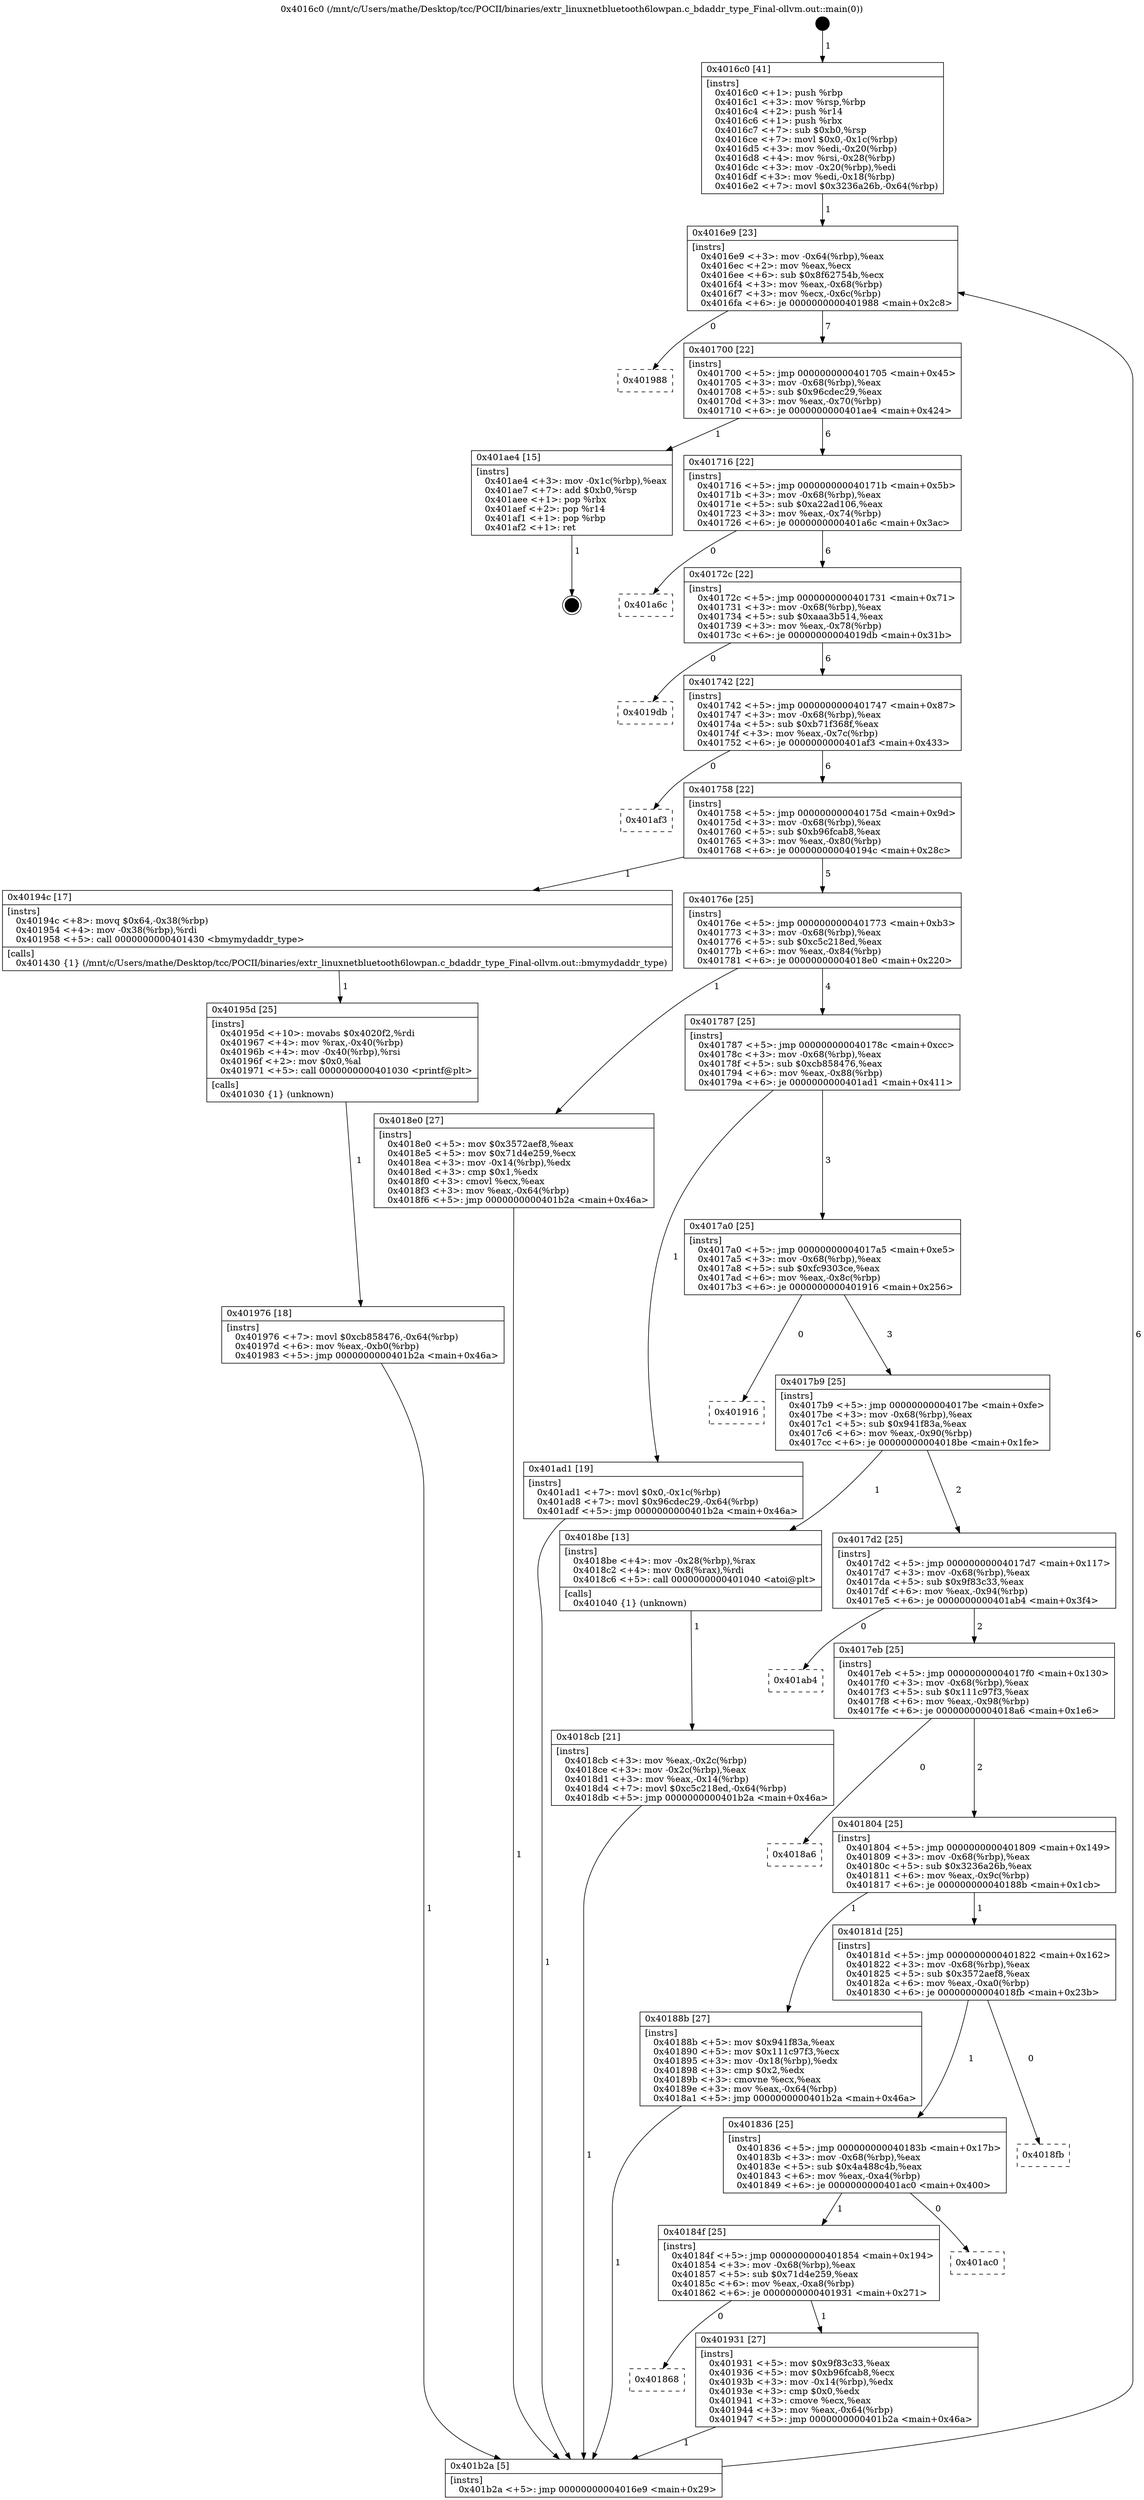 digraph "0x4016c0" {
  label = "0x4016c0 (/mnt/c/Users/mathe/Desktop/tcc/POCII/binaries/extr_linuxnetbluetooth6lowpan.c_bdaddr_type_Final-ollvm.out::main(0))"
  labelloc = "t"
  node[shape=record]

  Entry [label="",width=0.3,height=0.3,shape=circle,fillcolor=black,style=filled]
  "0x4016e9" [label="{
     0x4016e9 [23]\l
     | [instrs]\l
     &nbsp;&nbsp;0x4016e9 \<+3\>: mov -0x64(%rbp),%eax\l
     &nbsp;&nbsp;0x4016ec \<+2\>: mov %eax,%ecx\l
     &nbsp;&nbsp;0x4016ee \<+6\>: sub $0x8f62754b,%ecx\l
     &nbsp;&nbsp;0x4016f4 \<+3\>: mov %eax,-0x68(%rbp)\l
     &nbsp;&nbsp;0x4016f7 \<+3\>: mov %ecx,-0x6c(%rbp)\l
     &nbsp;&nbsp;0x4016fa \<+6\>: je 0000000000401988 \<main+0x2c8\>\l
  }"]
  "0x401988" [label="{
     0x401988\l
  }", style=dashed]
  "0x401700" [label="{
     0x401700 [22]\l
     | [instrs]\l
     &nbsp;&nbsp;0x401700 \<+5\>: jmp 0000000000401705 \<main+0x45\>\l
     &nbsp;&nbsp;0x401705 \<+3\>: mov -0x68(%rbp),%eax\l
     &nbsp;&nbsp;0x401708 \<+5\>: sub $0x96cdec29,%eax\l
     &nbsp;&nbsp;0x40170d \<+3\>: mov %eax,-0x70(%rbp)\l
     &nbsp;&nbsp;0x401710 \<+6\>: je 0000000000401ae4 \<main+0x424\>\l
  }"]
  Exit [label="",width=0.3,height=0.3,shape=circle,fillcolor=black,style=filled,peripheries=2]
  "0x401ae4" [label="{
     0x401ae4 [15]\l
     | [instrs]\l
     &nbsp;&nbsp;0x401ae4 \<+3\>: mov -0x1c(%rbp),%eax\l
     &nbsp;&nbsp;0x401ae7 \<+7\>: add $0xb0,%rsp\l
     &nbsp;&nbsp;0x401aee \<+1\>: pop %rbx\l
     &nbsp;&nbsp;0x401aef \<+2\>: pop %r14\l
     &nbsp;&nbsp;0x401af1 \<+1\>: pop %rbp\l
     &nbsp;&nbsp;0x401af2 \<+1\>: ret\l
  }"]
  "0x401716" [label="{
     0x401716 [22]\l
     | [instrs]\l
     &nbsp;&nbsp;0x401716 \<+5\>: jmp 000000000040171b \<main+0x5b\>\l
     &nbsp;&nbsp;0x40171b \<+3\>: mov -0x68(%rbp),%eax\l
     &nbsp;&nbsp;0x40171e \<+5\>: sub $0xa22ad106,%eax\l
     &nbsp;&nbsp;0x401723 \<+3\>: mov %eax,-0x74(%rbp)\l
     &nbsp;&nbsp;0x401726 \<+6\>: je 0000000000401a6c \<main+0x3ac\>\l
  }"]
  "0x401976" [label="{
     0x401976 [18]\l
     | [instrs]\l
     &nbsp;&nbsp;0x401976 \<+7\>: movl $0xcb858476,-0x64(%rbp)\l
     &nbsp;&nbsp;0x40197d \<+6\>: mov %eax,-0xb0(%rbp)\l
     &nbsp;&nbsp;0x401983 \<+5\>: jmp 0000000000401b2a \<main+0x46a\>\l
  }"]
  "0x401a6c" [label="{
     0x401a6c\l
  }", style=dashed]
  "0x40172c" [label="{
     0x40172c [22]\l
     | [instrs]\l
     &nbsp;&nbsp;0x40172c \<+5\>: jmp 0000000000401731 \<main+0x71\>\l
     &nbsp;&nbsp;0x401731 \<+3\>: mov -0x68(%rbp),%eax\l
     &nbsp;&nbsp;0x401734 \<+5\>: sub $0xaaa3b514,%eax\l
     &nbsp;&nbsp;0x401739 \<+3\>: mov %eax,-0x78(%rbp)\l
     &nbsp;&nbsp;0x40173c \<+6\>: je 00000000004019db \<main+0x31b\>\l
  }"]
  "0x40195d" [label="{
     0x40195d [25]\l
     | [instrs]\l
     &nbsp;&nbsp;0x40195d \<+10\>: movabs $0x4020f2,%rdi\l
     &nbsp;&nbsp;0x401967 \<+4\>: mov %rax,-0x40(%rbp)\l
     &nbsp;&nbsp;0x40196b \<+4\>: mov -0x40(%rbp),%rsi\l
     &nbsp;&nbsp;0x40196f \<+2\>: mov $0x0,%al\l
     &nbsp;&nbsp;0x401971 \<+5\>: call 0000000000401030 \<printf@plt\>\l
     | [calls]\l
     &nbsp;&nbsp;0x401030 \{1\} (unknown)\l
  }"]
  "0x4019db" [label="{
     0x4019db\l
  }", style=dashed]
  "0x401742" [label="{
     0x401742 [22]\l
     | [instrs]\l
     &nbsp;&nbsp;0x401742 \<+5\>: jmp 0000000000401747 \<main+0x87\>\l
     &nbsp;&nbsp;0x401747 \<+3\>: mov -0x68(%rbp),%eax\l
     &nbsp;&nbsp;0x40174a \<+5\>: sub $0xb71f368f,%eax\l
     &nbsp;&nbsp;0x40174f \<+3\>: mov %eax,-0x7c(%rbp)\l
     &nbsp;&nbsp;0x401752 \<+6\>: je 0000000000401af3 \<main+0x433\>\l
  }"]
  "0x401868" [label="{
     0x401868\l
  }", style=dashed]
  "0x401af3" [label="{
     0x401af3\l
  }", style=dashed]
  "0x401758" [label="{
     0x401758 [22]\l
     | [instrs]\l
     &nbsp;&nbsp;0x401758 \<+5\>: jmp 000000000040175d \<main+0x9d\>\l
     &nbsp;&nbsp;0x40175d \<+3\>: mov -0x68(%rbp),%eax\l
     &nbsp;&nbsp;0x401760 \<+5\>: sub $0xb96fcab8,%eax\l
     &nbsp;&nbsp;0x401765 \<+3\>: mov %eax,-0x80(%rbp)\l
     &nbsp;&nbsp;0x401768 \<+6\>: je 000000000040194c \<main+0x28c\>\l
  }"]
  "0x401931" [label="{
     0x401931 [27]\l
     | [instrs]\l
     &nbsp;&nbsp;0x401931 \<+5\>: mov $0x9f83c33,%eax\l
     &nbsp;&nbsp;0x401936 \<+5\>: mov $0xb96fcab8,%ecx\l
     &nbsp;&nbsp;0x40193b \<+3\>: mov -0x14(%rbp),%edx\l
     &nbsp;&nbsp;0x40193e \<+3\>: cmp $0x0,%edx\l
     &nbsp;&nbsp;0x401941 \<+3\>: cmove %ecx,%eax\l
     &nbsp;&nbsp;0x401944 \<+3\>: mov %eax,-0x64(%rbp)\l
     &nbsp;&nbsp;0x401947 \<+5\>: jmp 0000000000401b2a \<main+0x46a\>\l
  }"]
  "0x40194c" [label="{
     0x40194c [17]\l
     | [instrs]\l
     &nbsp;&nbsp;0x40194c \<+8\>: movq $0x64,-0x38(%rbp)\l
     &nbsp;&nbsp;0x401954 \<+4\>: mov -0x38(%rbp),%rdi\l
     &nbsp;&nbsp;0x401958 \<+5\>: call 0000000000401430 \<bmymydaddr_type\>\l
     | [calls]\l
     &nbsp;&nbsp;0x401430 \{1\} (/mnt/c/Users/mathe/Desktop/tcc/POCII/binaries/extr_linuxnetbluetooth6lowpan.c_bdaddr_type_Final-ollvm.out::bmymydaddr_type)\l
  }"]
  "0x40176e" [label="{
     0x40176e [25]\l
     | [instrs]\l
     &nbsp;&nbsp;0x40176e \<+5\>: jmp 0000000000401773 \<main+0xb3\>\l
     &nbsp;&nbsp;0x401773 \<+3\>: mov -0x68(%rbp),%eax\l
     &nbsp;&nbsp;0x401776 \<+5\>: sub $0xc5c218ed,%eax\l
     &nbsp;&nbsp;0x40177b \<+6\>: mov %eax,-0x84(%rbp)\l
     &nbsp;&nbsp;0x401781 \<+6\>: je 00000000004018e0 \<main+0x220\>\l
  }"]
  "0x40184f" [label="{
     0x40184f [25]\l
     | [instrs]\l
     &nbsp;&nbsp;0x40184f \<+5\>: jmp 0000000000401854 \<main+0x194\>\l
     &nbsp;&nbsp;0x401854 \<+3\>: mov -0x68(%rbp),%eax\l
     &nbsp;&nbsp;0x401857 \<+5\>: sub $0x71d4e259,%eax\l
     &nbsp;&nbsp;0x40185c \<+6\>: mov %eax,-0xa8(%rbp)\l
     &nbsp;&nbsp;0x401862 \<+6\>: je 0000000000401931 \<main+0x271\>\l
  }"]
  "0x4018e0" [label="{
     0x4018e0 [27]\l
     | [instrs]\l
     &nbsp;&nbsp;0x4018e0 \<+5\>: mov $0x3572aef8,%eax\l
     &nbsp;&nbsp;0x4018e5 \<+5\>: mov $0x71d4e259,%ecx\l
     &nbsp;&nbsp;0x4018ea \<+3\>: mov -0x14(%rbp),%edx\l
     &nbsp;&nbsp;0x4018ed \<+3\>: cmp $0x1,%edx\l
     &nbsp;&nbsp;0x4018f0 \<+3\>: cmovl %ecx,%eax\l
     &nbsp;&nbsp;0x4018f3 \<+3\>: mov %eax,-0x64(%rbp)\l
     &nbsp;&nbsp;0x4018f6 \<+5\>: jmp 0000000000401b2a \<main+0x46a\>\l
  }"]
  "0x401787" [label="{
     0x401787 [25]\l
     | [instrs]\l
     &nbsp;&nbsp;0x401787 \<+5\>: jmp 000000000040178c \<main+0xcc\>\l
     &nbsp;&nbsp;0x40178c \<+3\>: mov -0x68(%rbp),%eax\l
     &nbsp;&nbsp;0x40178f \<+5\>: sub $0xcb858476,%eax\l
     &nbsp;&nbsp;0x401794 \<+6\>: mov %eax,-0x88(%rbp)\l
     &nbsp;&nbsp;0x40179a \<+6\>: je 0000000000401ad1 \<main+0x411\>\l
  }"]
  "0x401ac0" [label="{
     0x401ac0\l
  }", style=dashed]
  "0x401ad1" [label="{
     0x401ad1 [19]\l
     | [instrs]\l
     &nbsp;&nbsp;0x401ad1 \<+7\>: movl $0x0,-0x1c(%rbp)\l
     &nbsp;&nbsp;0x401ad8 \<+7\>: movl $0x96cdec29,-0x64(%rbp)\l
     &nbsp;&nbsp;0x401adf \<+5\>: jmp 0000000000401b2a \<main+0x46a\>\l
  }"]
  "0x4017a0" [label="{
     0x4017a0 [25]\l
     | [instrs]\l
     &nbsp;&nbsp;0x4017a0 \<+5\>: jmp 00000000004017a5 \<main+0xe5\>\l
     &nbsp;&nbsp;0x4017a5 \<+3\>: mov -0x68(%rbp),%eax\l
     &nbsp;&nbsp;0x4017a8 \<+5\>: sub $0xfc9303ce,%eax\l
     &nbsp;&nbsp;0x4017ad \<+6\>: mov %eax,-0x8c(%rbp)\l
     &nbsp;&nbsp;0x4017b3 \<+6\>: je 0000000000401916 \<main+0x256\>\l
  }"]
  "0x401836" [label="{
     0x401836 [25]\l
     | [instrs]\l
     &nbsp;&nbsp;0x401836 \<+5\>: jmp 000000000040183b \<main+0x17b\>\l
     &nbsp;&nbsp;0x40183b \<+3\>: mov -0x68(%rbp),%eax\l
     &nbsp;&nbsp;0x40183e \<+5\>: sub $0x4a488c4b,%eax\l
     &nbsp;&nbsp;0x401843 \<+6\>: mov %eax,-0xa4(%rbp)\l
     &nbsp;&nbsp;0x401849 \<+6\>: je 0000000000401ac0 \<main+0x400\>\l
  }"]
  "0x401916" [label="{
     0x401916\l
  }", style=dashed]
  "0x4017b9" [label="{
     0x4017b9 [25]\l
     | [instrs]\l
     &nbsp;&nbsp;0x4017b9 \<+5\>: jmp 00000000004017be \<main+0xfe\>\l
     &nbsp;&nbsp;0x4017be \<+3\>: mov -0x68(%rbp),%eax\l
     &nbsp;&nbsp;0x4017c1 \<+5\>: sub $0x941f83a,%eax\l
     &nbsp;&nbsp;0x4017c6 \<+6\>: mov %eax,-0x90(%rbp)\l
     &nbsp;&nbsp;0x4017cc \<+6\>: je 00000000004018be \<main+0x1fe\>\l
  }"]
  "0x4018fb" [label="{
     0x4018fb\l
  }", style=dashed]
  "0x4018be" [label="{
     0x4018be [13]\l
     | [instrs]\l
     &nbsp;&nbsp;0x4018be \<+4\>: mov -0x28(%rbp),%rax\l
     &nbsp;&nbsp;0x4018c2 \<+4\>: mov 0x8(%rax),%rdi\l
     &nbsp;&nbsp;0x4018c6 \<+5\>: call 0000000000401040 \<atoi@plt\>\l
     | [calls]\l
     &nbsp;&nbsp;0x401040 \{1\} (unknown)\l
  }"]
  "0x4017d2" [label="{
     0x4017d2 [25]\l
     | [instrs]\l
     &nbsp;&nbsp;0x4017d2 \<+5\>: jmp 00000000004017d7 \<main+0x117\>\l
     &nbsp;&nbsp;0x4017d7 \<+3\>: mov -0x68(%rbp),%eax\l
     &nbsp;&nbsp;0x4017da \<+5\>: sub $0x9f83c33,%eax\l
     &nbsp;&nbsp;0x4017df \<+6\>: mov %eax,-0x94(%rbp)\l
     &nbsp;&nbsp;0x4017e5 \<+6\>: je 0000000000401ab4 \<main+0x3f4\>\l
  }"]
  "0x4018cb" [label="{
     0x4018cb [21]\l
     | [instrs]\l
     &nbsp;&nbsp;0x4018cb \<+3\>: mov %eax,-0x2c(%rbp)\l
     &nbsp;&nbsp;0x4018ce \<+3\>: mov -0x2c(%rbp),%eax\l
     &nbsp;&nbsp;0x4018d1 \<+3\>: mov %eax,-0x14(%rbp)\l
     &nbsp;&nbsp;0x4018d4 \<+7\>: movl $0xc5c218ed,-0x64(%rbp)\l
     &nbsp;&nbsp;0x4018db \<+5\>: jmp 0000000000401b2a \<main+0x46a\>\l
  }"]
  "0x401ab4" [label="{
     0x401ab4\l
  }", style=dashed]
  "0x4017eb" [label="{
     0x4017eb [25]\l
     | [instrs]\l
     &nbsp;&nbsp;0x4017eb \<+5\>: jmp 00000000004017f0 \<main+0x130\>\l
     &nbsp;&nbsp;0x4017f0 \<+3\>: mov -0x68(%rbp),%eax\l
     &nbsp;&nbsp;0x4017f3 \<+5\>: sub $0x111c97f3,%eax\l
     &nbsp;&nbsp;0x4017f8 \<+6\>: mov %eax,-0x98(%rbp)\l
     &nbsp;&nbsp;0x4017fe \<+6\>: je 00000000004018a6 \<main+0x1e6\>\l
  }"]
  "0x4016c0" [label="{
     0x4016c0 [41]\l
     | [instrs]\l
     &nbsp;&nbsp;0x4016c0 \<+1\>: push %rbp\l
     &nbsp;&nbsp;0x4016c1 \<+3\>: mov %rsp,%rbp\l
     &nbsp;&nbsp;0x4016c4 \<+2\>: push %r14\l
     &nbsp;&nbsp;0x4016c6 \<+1\>: push %rbx\l
     &nbsp;&nbsp;0x4016c7 \<+7\>: sub $0xb0,%rsp\l
     &nbsp;&nbsp;0x4016ce \<+7\>: movl $0x0,-0x1c(%rbp)\l
     &nbsp;&nbsp;0x4016d5 \<+3\>: mov %edi,-0x20(%rbp)\l
     &nbsp;&nbsp;0x4016d8 \<+4\>: mov %rsi,-0x28(%rbp)\l
     &nbsp;&nbsp;0x4016dc \<+3\>: mov -0x20(%rbp),%edi\l
     &nbsp;&nbsp;0x4016df \<+3\>: mov %edi,-0x18(%rbp)\l
     &nbsp;&nbsp;0x4016e2 \<+7\>: movl $0x3236a26b,-0x64(%rbp)\l
  }"]
  "0x4018a6" [label="{
     0x4018a6\l
  }", style=dashed]
  "0x401804" [label="{
     0x401804 [25]\l
     | [instrs]\l
     &nbsp;&nbsp;0x401804 \<+5\>: jmp 0000000000401809 \<main+0x149\>\l
     &nbsp;&nbsp;0x401809 \<+3\>: mov -0x68(%rbp),%eax\l
     &nbsp;&nbsp;0x40180c \<+5\>: sub $0x3236a26b,%eax\l
     &nbsp;&nbsp;0x401811 \<+6\>: mov %eax,-0x9c(%rbp)\l
     &nbsp;&nbsp;0x401817 \<+6\>: je 000000000040188b \<main+0x1cb\>\l
  }"]
  "0x401b2a" [label="{
     0x401b2a [5]\l
     | [instrs]\l
     &nbsp;&nbsp;0x401b2a \<+5\>: jmp 00000000004016e9 \<main+0x29\>\l
  }"]
  "0x40188b" [label="{
     0x40188b [27]\l
     | [instrs]\l
     &nbsp;&nbsp;0x40188b \<+5\>: mov $0x941f83a,%eax\l
     &nbsp;&nbsp;0x401890 \<+5\>: mov $0x111c97f3,%ecx\l
     &nbsp;&nbsp;0x401895 \<+3\>: mov -0x18(%rbp),%edx\l
     &nbsp;&nbsp;0x401898 \<+3\>: cmp $0x2,%edx\l
     &nbsp;&nbsp;0x40189b \<+3\>: cmovne %ecx,%eax\l
     &nbsp;&nbsp;0x40189e \<+3\>: mov %eax,-0x64(%rbp)\l
     &nbsp;&nbsp;0x4018a1 \<+5\>: jmp 0000000000401b2a \<main+0x46a\>\l
  }"]
  "0x40181d" [label="{
     0x40181d [25]\l
     | [instrs]\l
     &nbsp;&nbsp;0x40181d \<+5\>: jmp 0000000000401822 \<main+0x162\>\l
     &nbsp;&nbsp;0x401822 \<+3\>: mov -0x68(%rbp),%eax\l
     &nbsp;&nbsp;0x401825 \<+5\>: sub $0x3572aef8,%eax\l
     &nbsp;&nbsp;0x40182a \<+6\>: mov %eax,-0xa0(%rbp)\l
     &nbsp;&nbsp;0x401830 \<+6\>: je 00000000004018fb \<main+0x23b\>\l
  }"]
  Entry -> "0x4016c0" [label=" 1"]
  "0x4016e9" -> "0x401988" [label=" 0"]
  "0x4016e9" -> "0x401700" [label=" 7"]
  "0x401ae4" -> Exit [label=" 1"]
  "0x401700" -> "0x401ae4" [label=" 1"]
  "0x401700" -> "0x401716" [label=" 6"]
  "0x401ad1" -> "0x401b2a" [label=" 1"]
  "0x401716" -> "0x401a6c" [label=" 0"]
  "0x401716" -> "0x40172c" [label=" 6"]
  "0x401976" -> "0x401b2a" [label=" 1"]
  "0x40172c" -> "0x4019db" [label=" 0"]
  "0x40172c" -> "0x401742" [label=" 6"]
  "0x40195d" -> "0x401976" [label=" 1"]
  "0x401742" -> "0x401af3" [label=" 0"]
  "0x401742" -> "0x401758" [label=" 6"]
  "0x40194c" -> "0x40195d" [label=" 1"]
  "0x401758" -> "0x40194c" [label=" 1"]
  "0x401758" -> "0x40176e" [label=" 5"]
  "0x401931" -> "0x401b2a" [label=" 1"]
  "0x40176e" -> "0x4018e0" [label=" 1"]
  "0x40176e" -> "0x401787" [label=" 4"]
  "0x40184f" -> "0x401931" [label=" 1"]
  "0x401787" -> "0x401ad1" [label=" 1"]
  "0x401787" -> "0x4017a0" [label=" 3"]
  "0x40184f" -> "0x401868" [label=" 0"]
  "0x4017a0" -> "0x401916" [label=" 0"]
  "0x4017a0" -> "0x4017b9" [label=" 3"]
  "0x401836" -> "0x401ac0" [label=" 0"]
  "0x4017b9" -> "0x4018be" [label=" 1"]
  "0x4017b9" -> "0x4017d2" [label=" 2"]
  "0x401836" -> "0x40184f" [label=" 1"]
  "0x4017d2" -> "0x401ab4" [label=" 0"]
  "0x4017d2" -> "0x4017eb" [label=" 2"]
  "0x40181d" -> "0x4018fb" [label=" 0"]
  "0x4017eb" -> "0x4018a6" [label=" 0"]
  "0x4017eb" -> "0x401804" [label=" 2"]
  "0x40181d" -> "0x401836" [label=" 1"]
  "0x401804" -> "0x40188b" [label=" 1"]
  "0x401804" -> "0x40181d" [label=" 1"]
  "0x40188b" -> "0x401b2a" [label=" 1"]
  "0x4016c0" -> "0x4016e9" [label=" 1"]
  "0x401b2a" -> "0x4016e9" [label=" 6"]
  "0x4018be" -> "0x4018cb" [label=" 1"]
  "0x4018cb" -> "0x401b2a" [label=" 1"]
  "0x4018e0" -> "0x401b2a" [label=" 1"]
}
